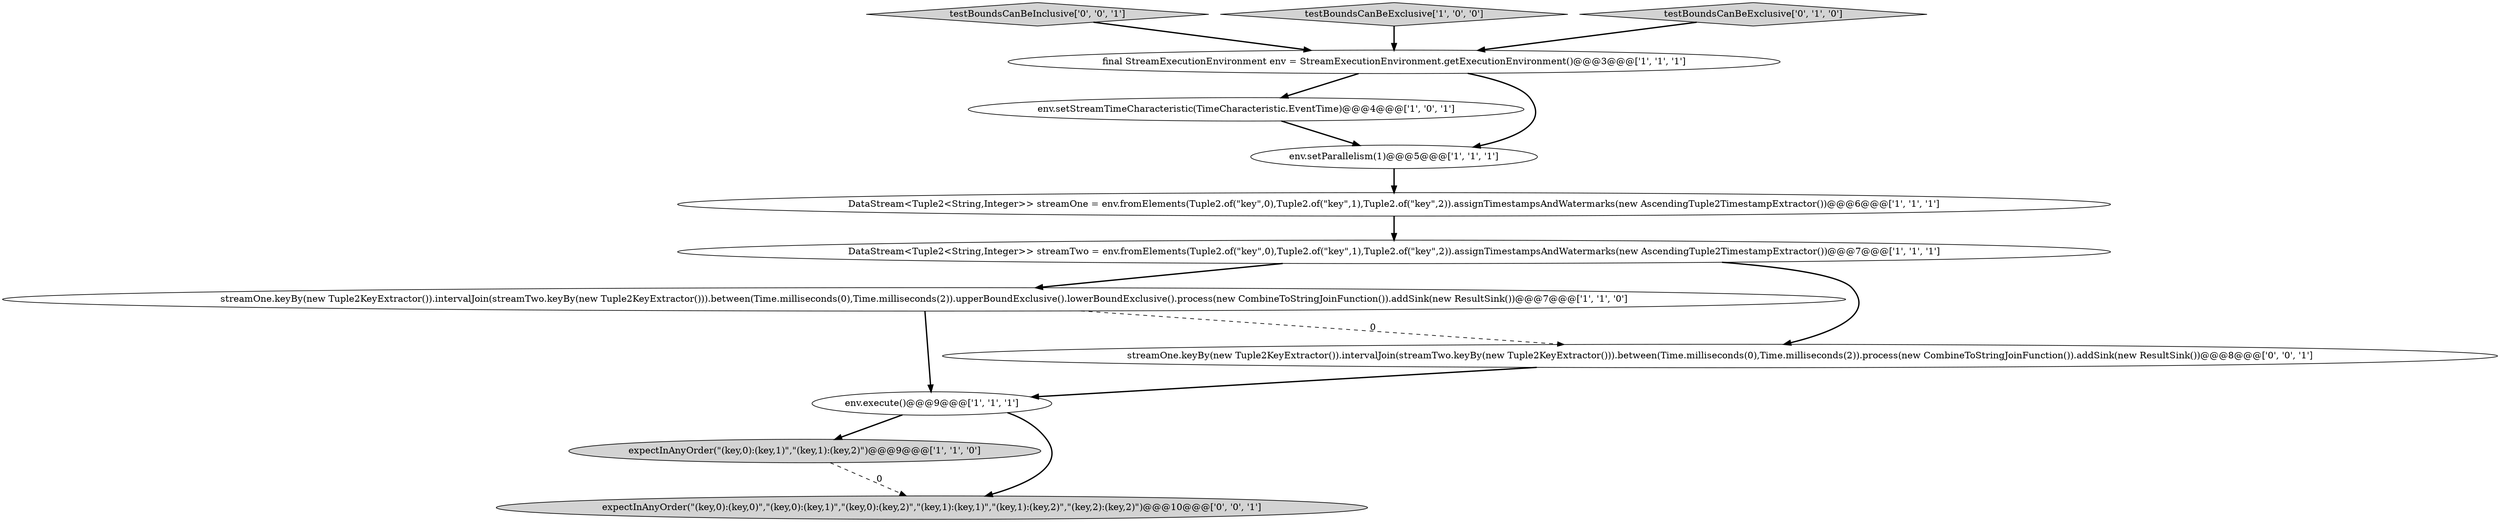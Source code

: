 digraph {
0 [style = filled, label = "env.setStreamTimeCharacteristic(TimeCharacteristic.EventTime)@@@4@@@['1', '0', '1']", fillcolor = white, shape = ellipse image = "AAA0AAABBB1BBB"];
8 [style = filled, label = "expectInAnyOrder(\"(key,0):(key,1)\",\"(key,1):(key,2)\")@@@9@@@['1', '1', '0']", fillcolor = lightgray, shape = ellipse image = "AAA0AAABBB1BBB"];
2 [style = filled, label = "env.execute()@@@9@@@['1', '1', '1']", fillcolor = white, shape = ellipse image = "AAA0AAABBB1BBB"];
1 [style = filled, label = "env.setParallelism(1)@@@5@@@['1', '1', '1']", fillcolor = white, shape = ellipse image = "AAA0AAABBB1BBB"];
12 [style = filled, label = "testBoundsCanBeInclusive['0', '0', '1']", fillcolor = lightgray, shape = diamond image = "AAA0AAABBB3BBB"];
3 [style = filled, label = "DataStream<Tuple2<String,Integer>> streamOne = env.fromElements(Tuple2.of(\"key\",0),Tuple2.of(\"key\",1),Tuple2.of(\"key\",2)).assignTimestampsAndWatermarks(new AscendingTuple2TimestampExtractor())@@@6@@@['1', '1', '1']", fillcolor = white, shape = ellipse image = "AAA0AAABBB1BBB"];
7 [style = filled, label = "testBoundsCanBeExclusive['1', '0', '0']", fillcolor = lightgray, shape = diamond image = "AAA0AAABBB1BBB"];
5 [style = filled, label = "final StreamExecutionEnvironment env = StreamExecutionEnvironment.getExecutionEnvironment()@@@3@@@['1', '1', '1']", fillcolor = white, shape = ellipse image = "AAA0AAABBB1BBB"];
4 [style = filled, label = "streamOne.keyBy(new Tuple2KeyExtractor()).intervalJoin(streamTwo.keyBy(new Tuple2KeyExtractor())).between(Time.milliseconds(0),Time.milliseconds(2)).upperBoundExclusive().lowerBoundExclusive().process(new CombineToStringJoinFunction()).addSink(new ResultSink())@@@7@@@['1', '1', '0']", fillcolor = white, shape = ellipse image = "AAA0AAABBB1BBB"];
9 [style = filled, label = "testBoundsCanBeExclusive['0', '1', '0']", fillcolor = lightgray, shape = diamond image = "AAA0AAABBB2BBB"];
11 [style = filled, label = "expectInAnyOrder(\"(key,0):(key,0)\",\"(key,0):(key,1)\",\"(key,0):(key,2)\",\"(key,1):(key,1)\",\"(key,1):(key,2)\",\"(key,2):(key,2)\")@@@10@@@['0', '0', '1']", fillcolor = lightgray, shape = ellipse image = "AAA0AAABBB3BBB"];
6 [style = filled, label = "DataStream<Tuple2<String,Integer>> streamTwo = env.fromElements(Tuple2.of(\"key\",0),Tuple2.of(\"key\",1),Tuple2.of(\"key\",2)).assignTimestampsAndWatermarks(new AscendingTuple2TimestampExtractor())@@@7@@@['1', '1', '1']", fillcolor = white, shape = ellipse image = "AAA0AAABBB1BBB"];
10 [style = filled, label = "streamOne.keyBy(new Tuple2KeyExtractor()).intervalJoin(streamTwo.keyBy(new Tuple2KeyExtractor())).between(Time.milliseconds(0),Time.milliseconds(2)).process(new CombineToStringJoinFunction()).addSink(new ResultSink())@@@8@@@['0', '0', '1']", fillcolor = white, shape = ellipse image = "AAA0AAABBB3BBB"];
1->3 [style = bold, label=""];
9->5 [style = bold, label=""];
6->4 [style = bold, label=""];
3->6 [style = bold, label=""];
5->1 [style = bold, label=""];
7->5 [style = bold, label=""];
10->2 [style = bold, label=""];
4->2 [style = bold, label=""];
12->5 [style = bold, label=""];
4->10 [style = dashed, label="0"];
5->0 [style = bold, label=""];
8->11 [style = dashed, label="0"];
0->1 [style = bold, label=""];
2->11 [style = bold, label=""];
6->10 [style = bold, label=""];
2->8 [style = bold, label=""];
}
